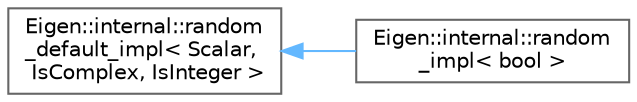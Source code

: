 digraph "Graphical Class Hierarchy"
{
 // LATEX_PDF_SIZE
  bgcolor="transparent";
  edge [fontname=Helvetica,fontsize=10,labelfontname=Helvetica,labelfontsize=10];
  node [fontname=Helvetica,fontsize=10,shape=box,height=0.2,width=0.4];
  rankdir="LR";
  Node0 [id="Node000000",label="Eigen::internal::random\l_default_impl\< Scalar,\l IsComplex, IsInteger \>",height=0.2,width=0.4,color="grey40", fillcolor="white", style="filled",URL="$structEigen_1_1internal_1_1random__default__impl.html",tooltip=" "];
  Node0 -> Node1 [id="edge986_Node000000_Node000001",dir="back",color="steelblue1",style="solid",tooltip=" "];
  Node1 [id="Node000001",label="Eigen::internal::random\l_impl\< bool \>",height=0.2,width=0.4,color="grey40", fillcolor="white", style="filled",URL="$structEigen_1_1internal_1_1random__impl_3_01bool_01_4.html",tooltip=" "];
}
